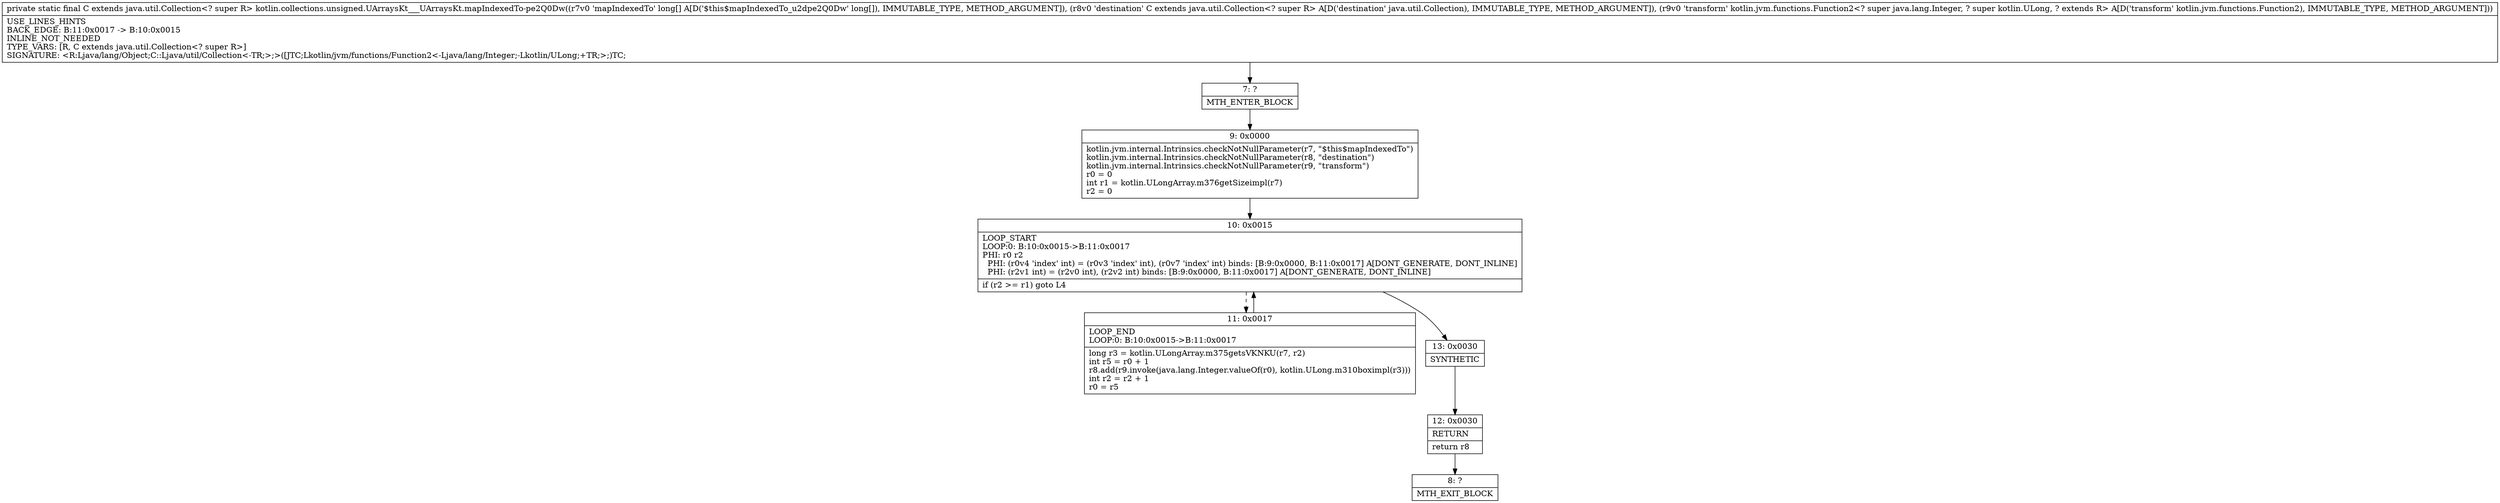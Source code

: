 digraph "CFG forkotlin.collections.unsigned.UArraysKt___UArraysKt.mapIndexedTo\-pe2Q0Dw([JLjava\/util\/Collection;Lkotlin\/jvm\/functions\/Function2;)Ljava\/util\/Collection;" {
Node_7 [shape=record,label="{7\:\ ?|MTH_ENTER_BLOCK\l}"];
Node_9 [shape=record,label="{9\:\ 0x0000|kotlin.jvm.internal.Intrinsics.checkNotNullParameter(r7, \"$this$mapIndexedTo\")\lkotlin.jvm.internal.Intrinsics.checkNotNullParameter(r8, \"destination\")\lkotlin.jvm.internal.Intrinsics.checkNotNullParameter(r9, \"transform\")\lr0 = 0\lint r1 = kotlin.ULongArray.m376getSizeimpl(r7)\lr2 = 0\l}"];
Node_10 [shape=record,label="{10\:\ 0x0015|LOOP_START\lLOOP:0: B:10:0x0015\-\>B:11:0x0017\lPHI: r0 r2 \l  PHI: (r0v4 'index' int) = (r0v3 'index' int), (r0v7 'index' int) binds: [B:9:0x0000, B:11:0x0017] A[DONT_GENERATE, DONT_INLINE]\l  PHI: (r2v1 int) = (r2v0 int), (r2v2 int) binds: [B:9:0x0000, B:11:0x0017] A[DONT_GENERATE, DONT_INLINE]\l|if (r2 \>= r1) goto L4\l}"];
Node_11 [shape=record,label="{11\:\ 0x0017|LOOP_END\lLOOP:0: B:10:0x0015\-\>B:11:0x0017\l|long r3 = kotlin.ULongArray.m375getsVKNKU(r7, r2)\lint r5 = r0 + 1\lr8.add(r9.invoke(java.lang.Integer.valueOf(r0), kotlin.ULong.m310boximpl(r3)))\lint r2 = r2 + 1\lr0 = r5\l}"];
Node_13 [shape=record,label="{13\:\ 0x0030|SYNTHETIC\l}"];
Node_12 [shape=record,label="{12\:\ 0x0030|RETURN\l|return r8\l}"];
Node_8 [shape=record,label="{8\:\ ?|MTH_EXIT_BLOCK\l}"];
MethodNode[shape=record,label="{private static final C extends java.util.Collection\<? super R\> kotlin.collections.unsigned.UArraysKt___UArraysKt.mapIndexedTo\-pe2Q0Dw((r7v0 'mapIndexedTo' long[] A[D('$this$mapIndexedTo_u2dpe2Q0Dw' long[]), IMMUTABLE_TYPE, METHOD_ARGUMENT]), (r8v0 'destination' C extends java.util.Collection\<? super R\> A[D('destination' java.util.Collection), IMMUTABLE_TYPE, METHOD_ARGUMENT]), (r9v0 'transform' kotlin.jvm.functions.Function2\<? super java.lang.Integer, ? super kotlin.ULong, ? extends R\> A[D('transform' kotlin.jvm.functions.Function2), IMMUTABLE_TYPE, METHOD_ARGUMENT]))  | USE_LINES_HINTS\lBACK_EDGE: B:11:0x0017 \-\> B:10:0x0015\lINLINE_NOT_NEEDED\lTYPE_VARS: [R, C extends java.util.Collection\<? super R\>]\lSIGNATURE: \<R:Ljava\/lang\/Object;C::Ljava\/util\/Collection\<\-TR;\>;\>([JTC;Lkotlin\/jvm\/functions\/Function2\<\-Ljava\/lang\/Integer;\-Lkotlin\/ULong;+TR;\>;)TC;\l}"];
MethodNode -> Node_7;Node_7 -> Node_9;
Node_9 -> Node_10;
Node_10 -> Node_11[style=dashed];
Node_10 -> Node_13;
Node_11 -> Node_10;
Node_13 -> Node_12;
Node_12 -> Node_8;
}

